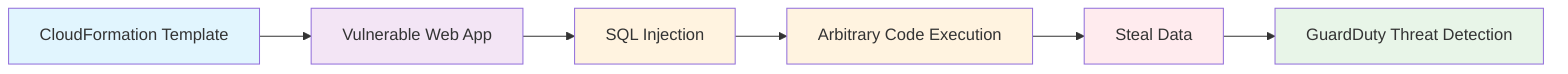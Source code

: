 graph LR
    A[CloudFormation Template] --> B[Vulnerable Web App]
    B --> C[SQL Injection]
    C --> D[Arbitrary Code Execution]
    D --> E[Steal Data]
    E --> F[GuardDuty Threat Detection]

    style A fill:#e1f5fe
    style B fill:#f3e5f5
    style C fill:#fff3e0
    style D fill:#fff3e0
    style E fill:#ffebee
    style F fill:#e8f5e8